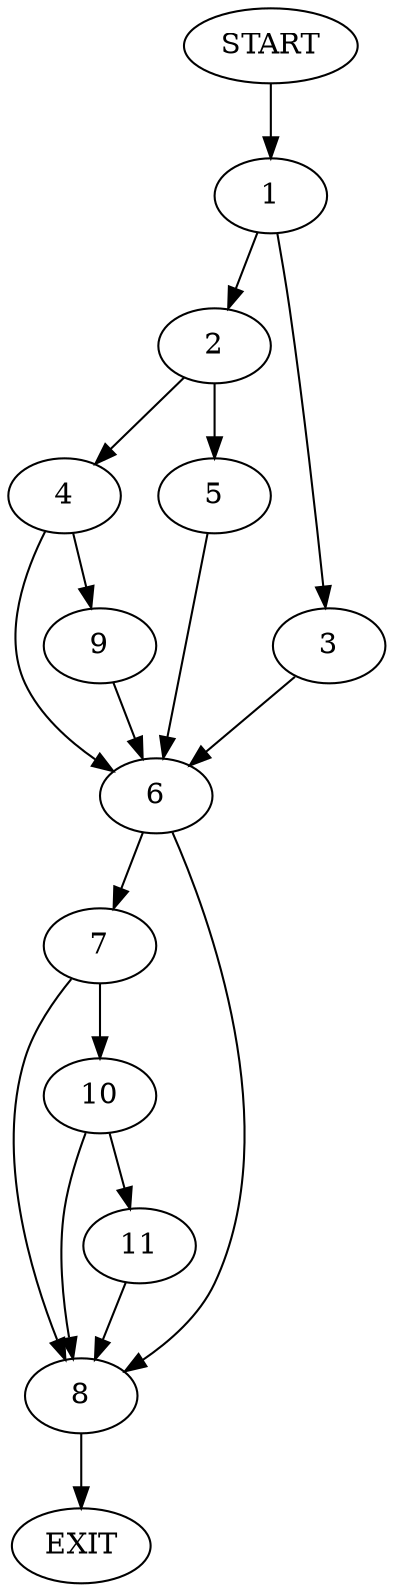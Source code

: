 digraph {
0 [label="START"]
12 [label="EXIT"]
0 -> 1
1 -> 2
1 -> 3
2 -> 4
2 -> 5
3 -> 6
6 -> 7
6 -> 8
4 -> 6
4 -> 9
5 -> 6
9 -> 6
7 -> 10
7 -> 8
8 -> 12
10 -> 8
10 -> 11
11 -> 8
}
